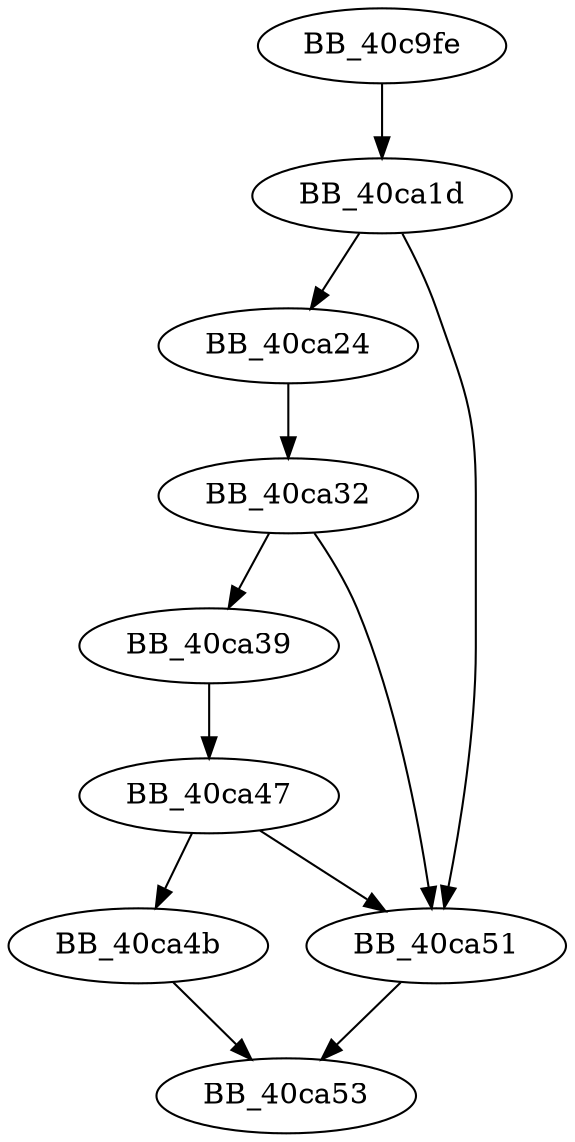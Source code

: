 DiGraph sub_40C9FE{
BB_40c9fe->BB_40ca1d
BB_40ca1d->BB_40ca24
BB_40ca1d->BB_40ca51
BB_40ca24->BB_40ca32
BB_40ca32->BB_40ca39
BB_40ca32->BB_40ca51
BB_40ca39->BB_40ca47
BB_40ca47->BB_40ca4b
BB_40ca47->BB_40ca51
BB_40ca4b->BB_40ca53
BB_40ca51->BB_40ca53
}
